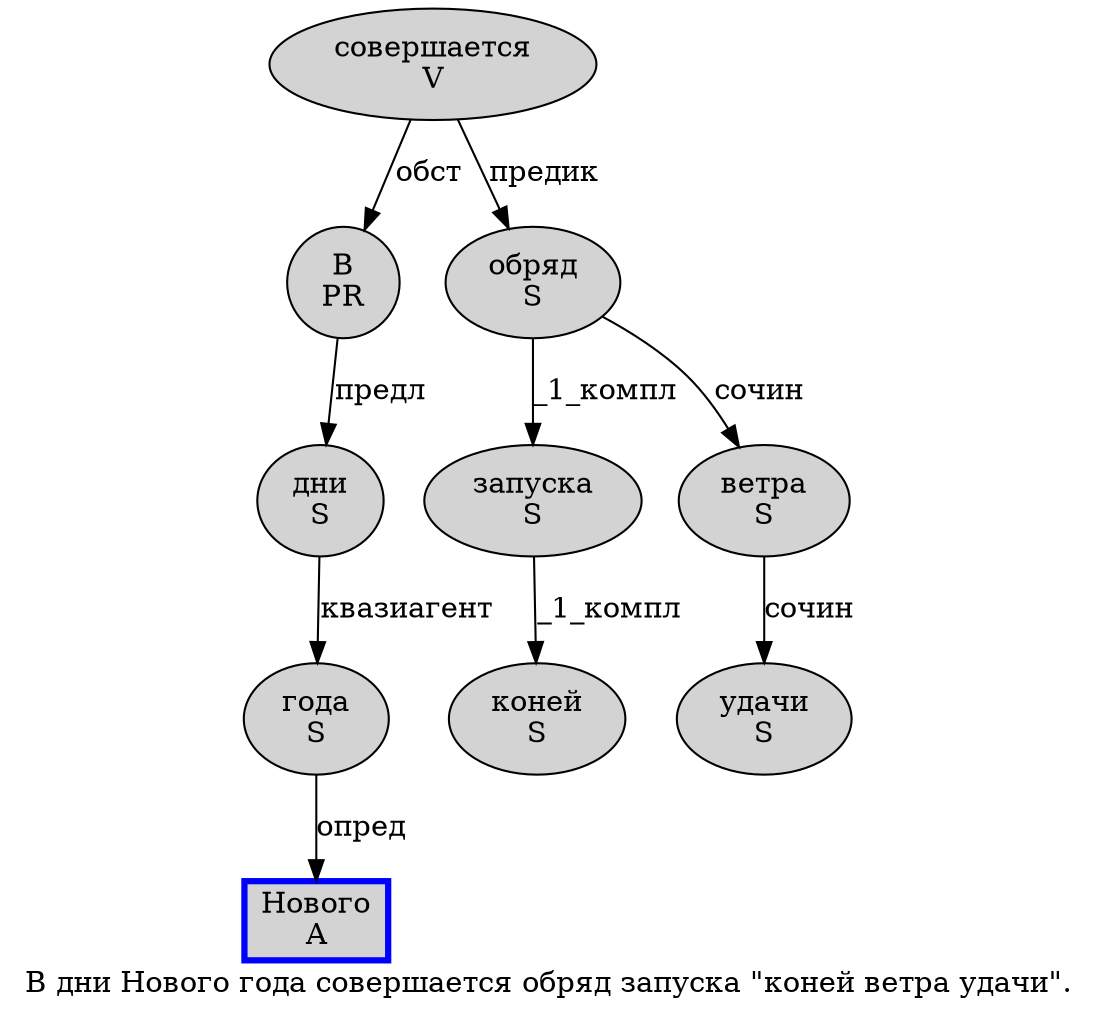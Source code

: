 digraph SENTENCE_590 {
	graph [label="В дни Нового года совершается обряд запуска \"коней ветра удачи\"."]
	node [style=filled]
		0 [label="В
PR" color="" fillcolor=lightgray penwidth=1 shape=ellipse]
		1 [label="дни
S" color="" fillcolor=lightgray penwidth=1 shape=ellipse]
		2 [label="Нового
A" color=blue fillcolor=lightgray penwidth=3 shape=box]
		3 [label="года
S" color="" fillcolor=lightgray penwidth=1 shape=ellipse]
		4 [label="совершается
V" color="" fillcolor=lightgray penwidth=1 shape=ellipse]
		5 [label="обряд
S" color="" fillcolor=lightgray penwidth=1 shape=ellipse]
		6 [label="запуска
S" color="" fillcolor=lightgray penwidth=1 shape=ellipse]
		8 [label="коней
S" color="" fillcolor=lightgray penwidth=1 shape=ellipse]
		9 [label="ветра
S" color="" fillcolor=lightgray penwidth=1 shape=ellipse]
		10 [label="удачи
S" color="" fillcolor=lightgray penwidth=1 shape=ellipse]
			6 -> 8 [label="_1_компл"]
			1 -> 3 [label="квазиагент"]
			4 -> 0 [label="обст"]
			4 -> 5 [label="предик"]
			3 -> 2 [label="опред"]
			5 -> 6 [label="_1_компл"]
			5 -> 9 [label="сочин"]
			0 -> 1 [label="предл"]
			9 -> 10 [label="сочин"]
}